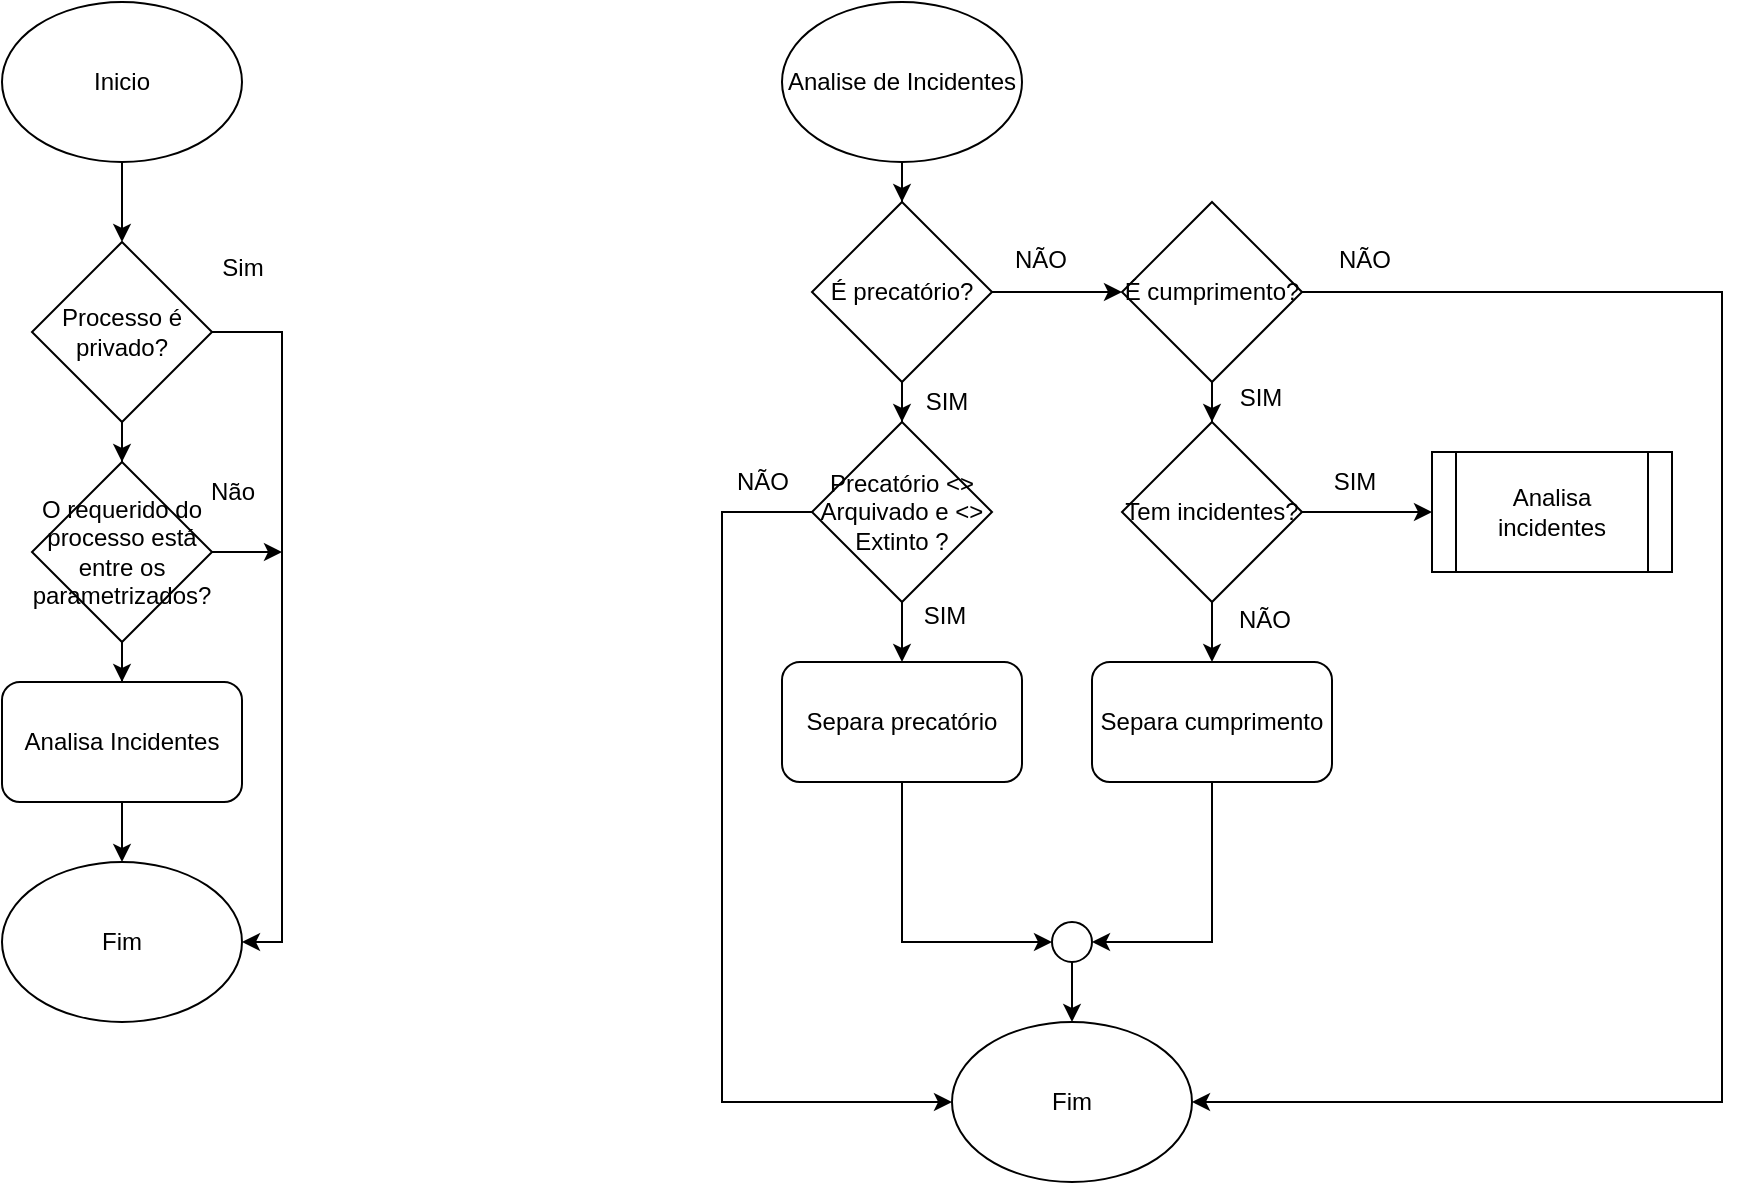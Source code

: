 <mxfile version="22.0.8" type="device">
  <diagram name="Page-1" id="74e2e168-ea6b-b213-b513-2b3c1d86103e">
    <mxGraphModel dx="1035" dy="553" grid="1" gridSize="10" guides="1" tooltips="1" connect="1" arrows="1" fold="1" page="1" pageScale="1" pageWidth="1100" pageHeight="850" background="none" math="0" shadow="0">
      <root>
        <mxCell id="0" />
        <mxCell id="1" parent="0" />
        <mxCell id="UMzdprbid3UC_ql1CbM--3" value="" style="edgeStyle=orthogonalEdgeStyle;rounded=0;orthogonalLoop=1;jettySize=auto;html=1;" edge="1" parent="1" source="UMzdprbid3UC_ql1CbM--1" target="UMzdprbid3UC_ql1CbM--2">
          <mxGeometry relative="1" as="geometry" />
        </mxCell>
        <mxCell id="UMzdprbid3UC_ql1CbM--1" value="Inicio" style="ellipse;whiteSpace=wrap;html=1;" vertex="1" parent="1">
          <mxGeometry x="60" y="10" width="120" height="80" as="geometry" />
        </mxCell>
        <mxCell id="UMzdprbid3UC_ql1CbM--5" style="edgeStyle=orthogonalEdgeStyle;rounded=0;orthogonalLoop=1;jettySize=auto;html=1;entryX=1;entryY=0.5;entryDx=0;entryDy=0;exitX=1;exitY=0.5;exitDx=0;exitDy=0;" edge="1" parent="1" source="UMzdprbid3UC_ql1CbM--2" target="UMzdprbid3UC_ql1CbM--4">
          <mxGeometry relative="1" as="geometry">
            <mxPoint x="170" y="180" as="sourcePoint" />
            <Array as="points">
              <mxPoint x="200" y="175" />
              <mxPoint x="200" y="480" />
            </Array>
          </mxGeometry>
        </mxCell>
        <mxCell id="UMzdprbid3UC_ql1CbM--8" value="" style="edgeStyle=orthogonalEdgeStyle;rounded=0;orthogonalLoop=1;jettySize=auto;html=1;" edge="1" parent="1" source="UMzdprbid3UC_ql1CbM--2" target="UMzdprbid3UC_ql1CbM--7">
          <mxGeometry relative="1" as="geometry" />
        </mxCell>
        <mxCell id="UMzdprbid3UC_ql1CbM--2" value="Processo é privado?" style="rhombus;whiteSpace=wrap;html=1;" vertex="1" parent="1">
          <mxGeometry x="75" y="130" width="90" height="90" as="geometry" />
        </mxCell>
        <mxCell id="UMzdprbid3UC_ql1CbM--4" value="Fim" style="ellipse;whiteSpace=wrap;html=1;" vertex="1" parent="1">
          <mxGeometry x="60" y="440" width="120" height="80" as="geometry" />
        </mxCell>
        <mxCell id="UMzdprbid3UC_ql1CbM--6" value="Sim" style="text;html=1;align=center;verticalAlign=middle;resizable=0;points=[];autosize=1;strokeColor=none;fillColor=none;" vertex="1" parent="1">
          <mxGeometry x="160" y="128" width="40" height="30" as="geometry" />
        </mxCell>
        <mxCell id="UMzdprbid3UC_ql1CbM--11" style="edgeStyle=orthogonalEdgeStyle;rounded=0;orthogonalLoop=1;jettySize=auto;html=1;" edge="1" parent="1" source="UMzdprbid3UC_ql1CbM--7">
          <mxGeometry relative="1" as="geometry">
            <mxPoint x="200" y="285" as="targetPoint" />
          </mxGeometry>
        </mxCell>
        <mxCell id="UMzdprbid3UC_ql1CbM--15" value="" style="edgeStyle=orthogonalEdgeStyle;rounded=0;orthogonalLoop=1;jettySize=auto;html=1;" edge="1" parent="1" source="UMzdprbid3UC_ql1CbM--7" target="UMzdprbid3UC_ql1CbM--14">
          <mxGeometry relative="1" as="geometry" />
        </mxCell>
        <mxCell id="UMzdprbid3UC_ql1CbM--7" value="O requerido do processo está entre os parametrizados?" style="rhombus;whiteSpace=wrap;html=1;" vertex="1" parent="1">
          <mxGeometry x="75" y="240" width="90" height="90" as="geometry" />
        </mxCell>
        <mxCell id="UMzdprbid3UC_ql1CbM--12" value="Não" style="text;html=1;align=center;verticalAlign=middle;resizable=0;points=[];autosize=1;strokeColor=none;fillColor=none;" vertex="1" parent="1">
          <mxGeometry x="150" y="240" width="50" height="30" as="geometry" />
        </mxCell>
        <mxCell id="UMzdprbid3UC_ql1CbM--16" value="" style="edgeStyle=orthogonalEdgeStyle;rounded=0;orthogonalLoop=1;jettySize=auto;html=1;" edge="1" parent="1" source="UMzdprbid3UC_ql1CbM--14" target="UMzdprbid3UC_ql1CbM--4">
          <mxGeometry relative="1" as="geometry" />
        </mxCell>
        <mxCell id="UMzdprbid3UC_ql1CbM--14" value="Analisa Incidentes" style="rounded=1;whiteSpace=wrap;html=1;" vertex="1" parent="1">
          <mxGeometry x="60" y="350" width="120" height="60" as="geometry" />
        </mxCell>
        <mxCell id="UMzdprbid3UC_ql1CbM--19" value="" style="edgeStyle=orthogonalEdgeStyle;rounded=0;orthogonalLoop=1;jettySize=auto;html=1;" edge="1" parent="1" source="UMzdprbid3UC_ql1CbM--17" target="UMzdprbid3UC_ql1CbM--18">
          <mxGeometry relative="1" as="geometry" />
        </mxCell>
        <mxCell id="UMzdprbid3UC_ql1CbM--17" value="Analise de Incidentes" style="ellipse;whiteSpace=wrap;html=1;" vertex="1" parent="1">
          <mxGeometry x="450" y="10" width="120" height="80" as="geometry" />
        </mxCell>
        <mxCell id="UMzdprbid3UC_ql1CbM--23" value="" style="edgeStyle=orthogonalEdgeStyle;rounded=0;orthogonalLoop=1;jettySize=auto;html=1;" edge="1" parent="1" source="UMzdprbid3UC_ql1CbM--18" target="UMzdprbid3UC_ql1CbM--22">
          <mxGeometry relative="1" as="geometry" />
        </mxCell>
        <mxCell id="UMzdprbid3UC_ql1CbM--27" value="" style="edgeStyle=orthogonalEdgeStyle;rounded=0;orthogonalLoop=1;jettySize=auto;html=1;" edge="1" parent="1" source="UMzdprbid3UC_ql1CbM--18" target="UMzdprbid3UC_ql1CbM--26">
          <mxGeometry relative="1" as="geometry" />
        </mxCell>
        <mxCell id="UMzdprbid3UC_ql1CbM--18" value="É precatório?" style="rhombus;whiteSpace=wrap;html=1;" vertex="1" parent="1">
          <mxGeometry x="465" y="110" width="90" height="90" as="geometry" />
        </mxCell>
        <mxCell id="UMzdprbid3UC_ql1CbM--31" value="" style="edgeStyle=orthogonalEdgeStyle;rounded=0;orthogonalLoop=1;jettySize=auto;html=1;" edge="1" parent="1" source="UMzdprbid3UC_ql1CbM--22" target="UMzdprbid3UC_ql1CbM--30">
          <mxGeometry relative="1" as="geometry" />
        </mxCell>
        <mxCell id="UMzdprbid3UC_ql1CbM--47" style="edgeStyle=orthogonalEdgeStyle;rounded=0;orthogonalLoop=1;jettySize=auto;html=1;" edge="1" parent="1" source="UMzdprbid3UC_ql1CbM--22" target="UMzdprbid3UC_ql1CbM--37">
          <mxGeometry relative="1" as="geometry">
            <Array as="points">
              <mxPoint x="420" y="265" />
              <mxPoint x="420" y="560" />
            </Array>
          </mxGeometry>
        </mxCell>
        <mxCell id="UMzdprbid3UC_ql1CbM--22" value="Precatório &amp;lt;&amp;gt; Arquivado e &amp;lt;&amp;gt; Extinto ?" style="rhombus;whiteSpace=wrap;html=1;" vertex="1" parent="1">
          <mxGeometry x="465" y="220" width="90" height="90" as="geometry" />
        </mxCell>
        <mxCell id="UMzdprbid3UC_ql1CbM--29" value="" style="edgeStyle=orthogonalEdgeStyle;rounded=0;orthogonalLoop=1;jettySize=auto;html=1;" edge="1" parent="1" source="UMzdprbid3UC_ql1CbM--26" target="UMzdprbid3UC_ql1CbM--28">
          <mxGeometry relative="1" as="geometry" />
        </mxCell>
        <mxCell id="UMzdprbid3UC_ql1CbM--46" style="edgeStyle=orthogonalEdgeStyle;rounded=0;orthogonalLoop=1;jettySize=auto;html=1;entryX=1;entryY=0.5;entryDx=0;entryDy=0;" edge="1" parent="1" source="UMzdprbid3UC_ql1CbM--26" target="UMzdprbid3UC_ql1CbM--37">
          <mxGeometry relative="1" as="geometry">
            <Array as="points">
              <mxPoint x="920" y="155" />
              <mxPoint x="920" y="560" />
            </Array>
          </mxGeometry>
        </mxCell>
        <mxCell id="UMzdprbid3UC_ql1CbM--26" value="É cumprimento?" style="rhombus;whiteSpace=wrap;html=1;" vertex="1" parent="1">
          <mxGeometry x="620" y="110" width="90" height="90" as="geometry" />
        </mxCell>
        <mxCell id="UMzdprbid3UC_ql1CbM--33" value="" style="edgeStyle=orthogonalEdgeStyle;rounded=0;orthogonalLoop=1;jettySize=auto;html=1;" edge="1" parent="1" source="UMzdprbid3UC_ql1CbM--28" target="UMzdprbid3UC_ql1CbM--32">
          <mxGeometry relative="1" as="geometry" />
        </mxCell>
        <mxCell id="UMzdprbid3UC_ql1CbM--45" value="" style="edgeStyle=orthogonalEdgeStyle;rounded=0;orthogonalLoop=1;jettySize=auto;html=1;" edge="1" parent="1" source="UMzdprbid3UC_ql1CbM--28" target="UMzdprbid3UC_ql1CbM--44">
          <mxGeometry relative="1" as="geometry" />
        </mxCell>
        <mxCell id="UMzdprbid3UC_ql1CbM--28" value="Tem incidentes?" style="rhombus;whiteSpace=wrap;html=1;" vertex="1" parent="1">
          <mxGeometry x="620" y="220" width="90" height="90" as="geometry" />
        </mxCell>
        <mxCell id="UMzdprbid3UC_ql1CbM--35" style="edgeStyle=orthogonalEdgeStyle;rounded=0;orthogonalLoop=1;jettySize=auto;html=1;entryX=0;entryY=0.5;entryDx=0;entryDy=0;" edge="1" parent="1" source="UMzdprbid3UC_ql1CbM--30" target="UMzdprbid3UC_ql1CbM--34">
          <mxGeometry relative="1" as="geometry">
            <Array as="points">
              <mxPoint x="510" y="480" />
            </Array>
          </mxGeometry>
        </mxCell>
        <mxCell id="UMzdprbid3UC_ql1CbM--30" value="Separa precatório" style="rounded=1;whiteSpace=wrap;html=1;" vertex="1" parent="1">
          <mxGeometry x="450" y="340" width="120" height="60" as="geometry" />
        </mxCell>
        <mxCell id="UMzdprbid3UC_ql1CbM--36" style="edgeStyle=orthogonalEdgeStyle;rounded=0;orthogonalLoop=1;jettySize=auto;html=1;entryX=1;entryY=0.5;entryDx=0;entryDy=0;" edge="1" parent="1" source="UMzdprbid3UC_ql1CbM--32" target="UMzdprbid3UC_ql1CbM--34">
          <mxGeometry relative="1" as="geometry" />
        </mxCell>
        <mxCell id="UMzdprbid3UC_ql1CbM--32" value="Separa cumprimento" style="rounded=1;whiteSpace=wrap;html=1;" vertex="1" parent="1">
          <mxGeometry x="605" y="340" width="120" height="60" as="geometry" />
        </mxCell>
        <mxCell id="UMzdprbid3UC_ql1CbM--38" value="" style="edgeStyle=orthogonalEdgeStyle;rounded=0;orthogonalLoop=1;jettySize=auto;html=1;" edge="1" parent="1" source="UMzdprbid3UC_ql1CbM--34" target="UMzdprbid3UC_ql1CbM--37">
          <mxGeometry relative="1" as="geometry" />
        </mxCell>
        <mxCell id="UMzdprbid3UC_ql1CbM--34" value="" style="ellipse;whiteSpace=wrap;html=1;aspect=fixed;" vertex="1" parent="1">
          <mxGeometry x="585" y="470" width="20" height="20" as="geometry" />
        </mxCell>
        <mxCell id="UMzdprbid3UC_ql1CbM--37" value="Fim" style="ellipse;whiteSpace=wrap;html=1;" vertex="1" parent="1">
          <mxGeometry x="535" y="520" width="120" height="80" as="geometry" />
        </mxCell>
        <mxCell id="UMzdprbid3UC_ql1CbM--39" value="NÃO" style="text;html=1;align=center;verticalAlign=middle;resizable=0;points=[];autosize=1;strokeColor=none;fillColor=none;" vertex="1" parent="1">
          <mxGeometry x="554" y="124" width="50" height="30" as="geometry" />
        </mxCell>
        <mxCell id="UMzdprbid3UC_ql1CbM--40" value="SIM" style="text;html=1;align=center;verticalAlign=middle;resizable=0;points=[];autosize=1;strokeColor=none;fillColor=none;" vertex="1" parent="1">
          <mxGeometry x="512" y="195" width="40" height="30" as="geometry" />
        </mxCell>
        <mxCell id="UMzdprbid3UC_ql1CbM--41" value="SIM" style="text;html=1;align=center;verticalAlign=middle;resizable=0;points=[];autosize=1;strokeColor=none;fillColor=none;" vertex="1" parent="1">
          <mxGeometry x="511" y="302" width="40" height="30" as="geometry" />
        </mxCell>
        <mxCell id="UMzdprbid3UC_ql1CbM--42" value="SIM" style="text;html=1;align=center;verticalAlign=middle;resizable=0;points=[];autosize=1;strokeColor=none;fillColor=none;" vertex="1" parent="1">
          <mxGeometry x="669" y="193" width="40" height="30" as="geometry" />
        </mxCell>
        <mxCell id="UMzdprbid3UC_ql1CbM--43" value="NÃO" style="text;html=1;align=center;verticalAlign=middle;resizable=0;points=[];autosize=1;strokeColor=none;fillColor=none;" vertex="1" parent="1">
          <mxGeometry x="666" y="304" width="50" height="30" as="geometry" />
        </mxCell>
        <mxCell id="UMzdprbid3UC_ql1CbM--44" value="Analisa incidentes" style="shape=process;whiteSpace=wrap;html=1;backgroundOutline=1;" vertex="1" parent="1">
          <mxGeometry x="775" y="235" width="120" height="60" as="geometry" />
        </mxCell>
        <mxCell id="UMzdprbid3UC_ql1CbM--48" value="NÃO" style="text;html=1;align=center;verticalAlign=middle;resizable=0;points=[];autosize=1;strokeColor=none;fillColor=none;" vertex="1" parent="1">
          <mxGeometry x="415" y="235" width="50" height="30" as="geometry" />
        </mxCell>
        <mxCell id="UMzdprbid3UC_ql1CbM--49" value="SIM" style="text;html=1;align=center;verticalAlign=middle;resizable=0;points=[];autosize=1;strokeColor=none;fillColor=none;" vertex="1" parent="1">
          <mxGeometry x="716" y="235" width="40" height="30" as="geometry" />
        </mxCell>
        <mxCell id="UMzdprbid3UC_ql1CbM--50" value="NÃO" style="text;html=1;align=center;verticalAlign=middle;resizable=0;points=[];autosize=1;strokeColor=none;fillColor=none;" vertex="1" parent="1">
          <mxGeometry x="716" y="124" width="50" height="30" as="geometry" />
        </mxCell>
      </root>
    </mxGraphModel>
  </diagram>
</mxfile>
